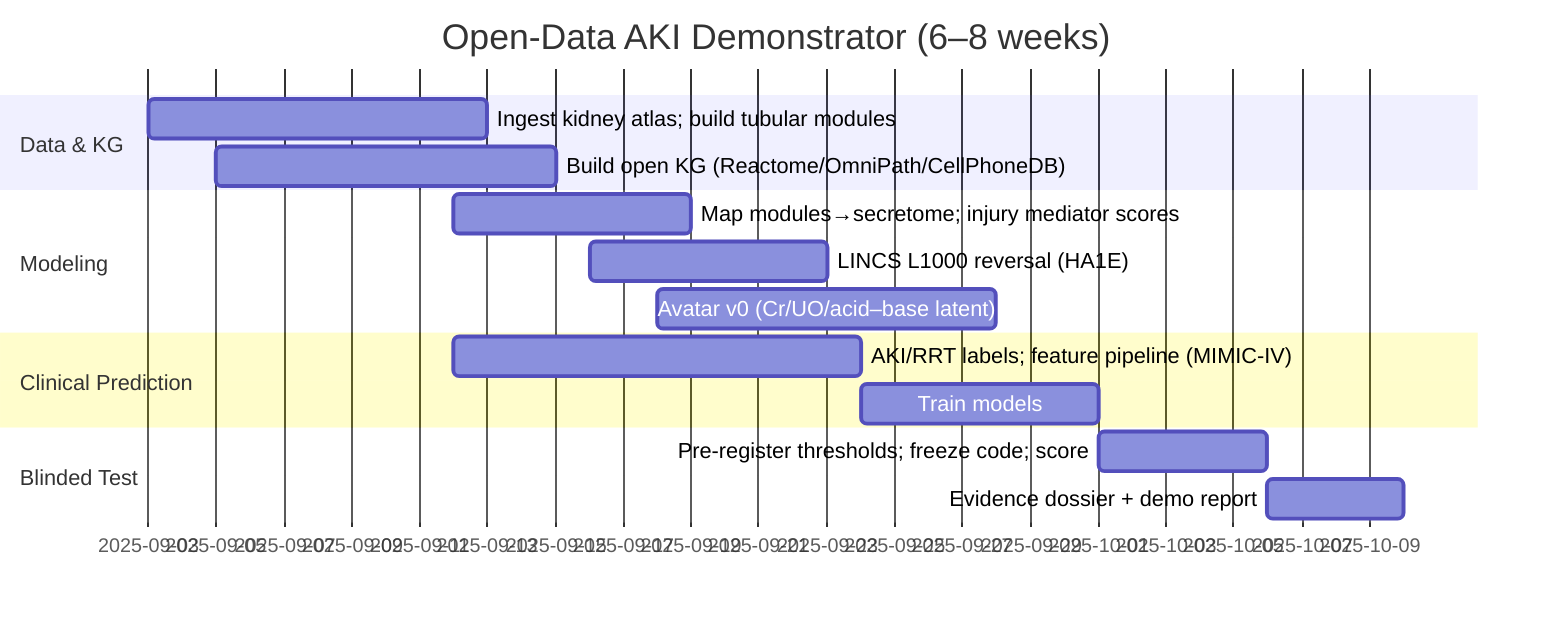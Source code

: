 gantt
  title Open-Data AKI Demonstrator (6–8 weeks)
  dateFormat  YYYY-MM-DD
  section Data & KG
  Ingest kidney atlas; build tubular modules    :a1, 2025-09-03, 10d
  Build open KG (Reactome/OmniPath/CellPhoneDB) :a2, 2025-09-05, 10d
  section Modeling
  Map modules→secretome; injury mediator scores :b1, 2025-09-12, 7d
  LINCS L1000 reversal (HA1E)                   :b2, 2025-09-16, 7d
  Avatar v0 (Cr/UO/acid–base latent)            :b3, 2025-09-18, 10d
  section Clinical Prediction
  AKI/RRT labels; feature pipeline (MIMIC-IV)   :c1, 2025-09-12, 12d
  Train models: baseline vs +avatar vs +modules :c2, 2025-09-24, 7d
  section Blinded Test
  Pre-register thresholds; freeze code; score   :d1, 2025-10-01, 5d
  Evidence dossier + demo report                :d2, 2025-10-06, 4d